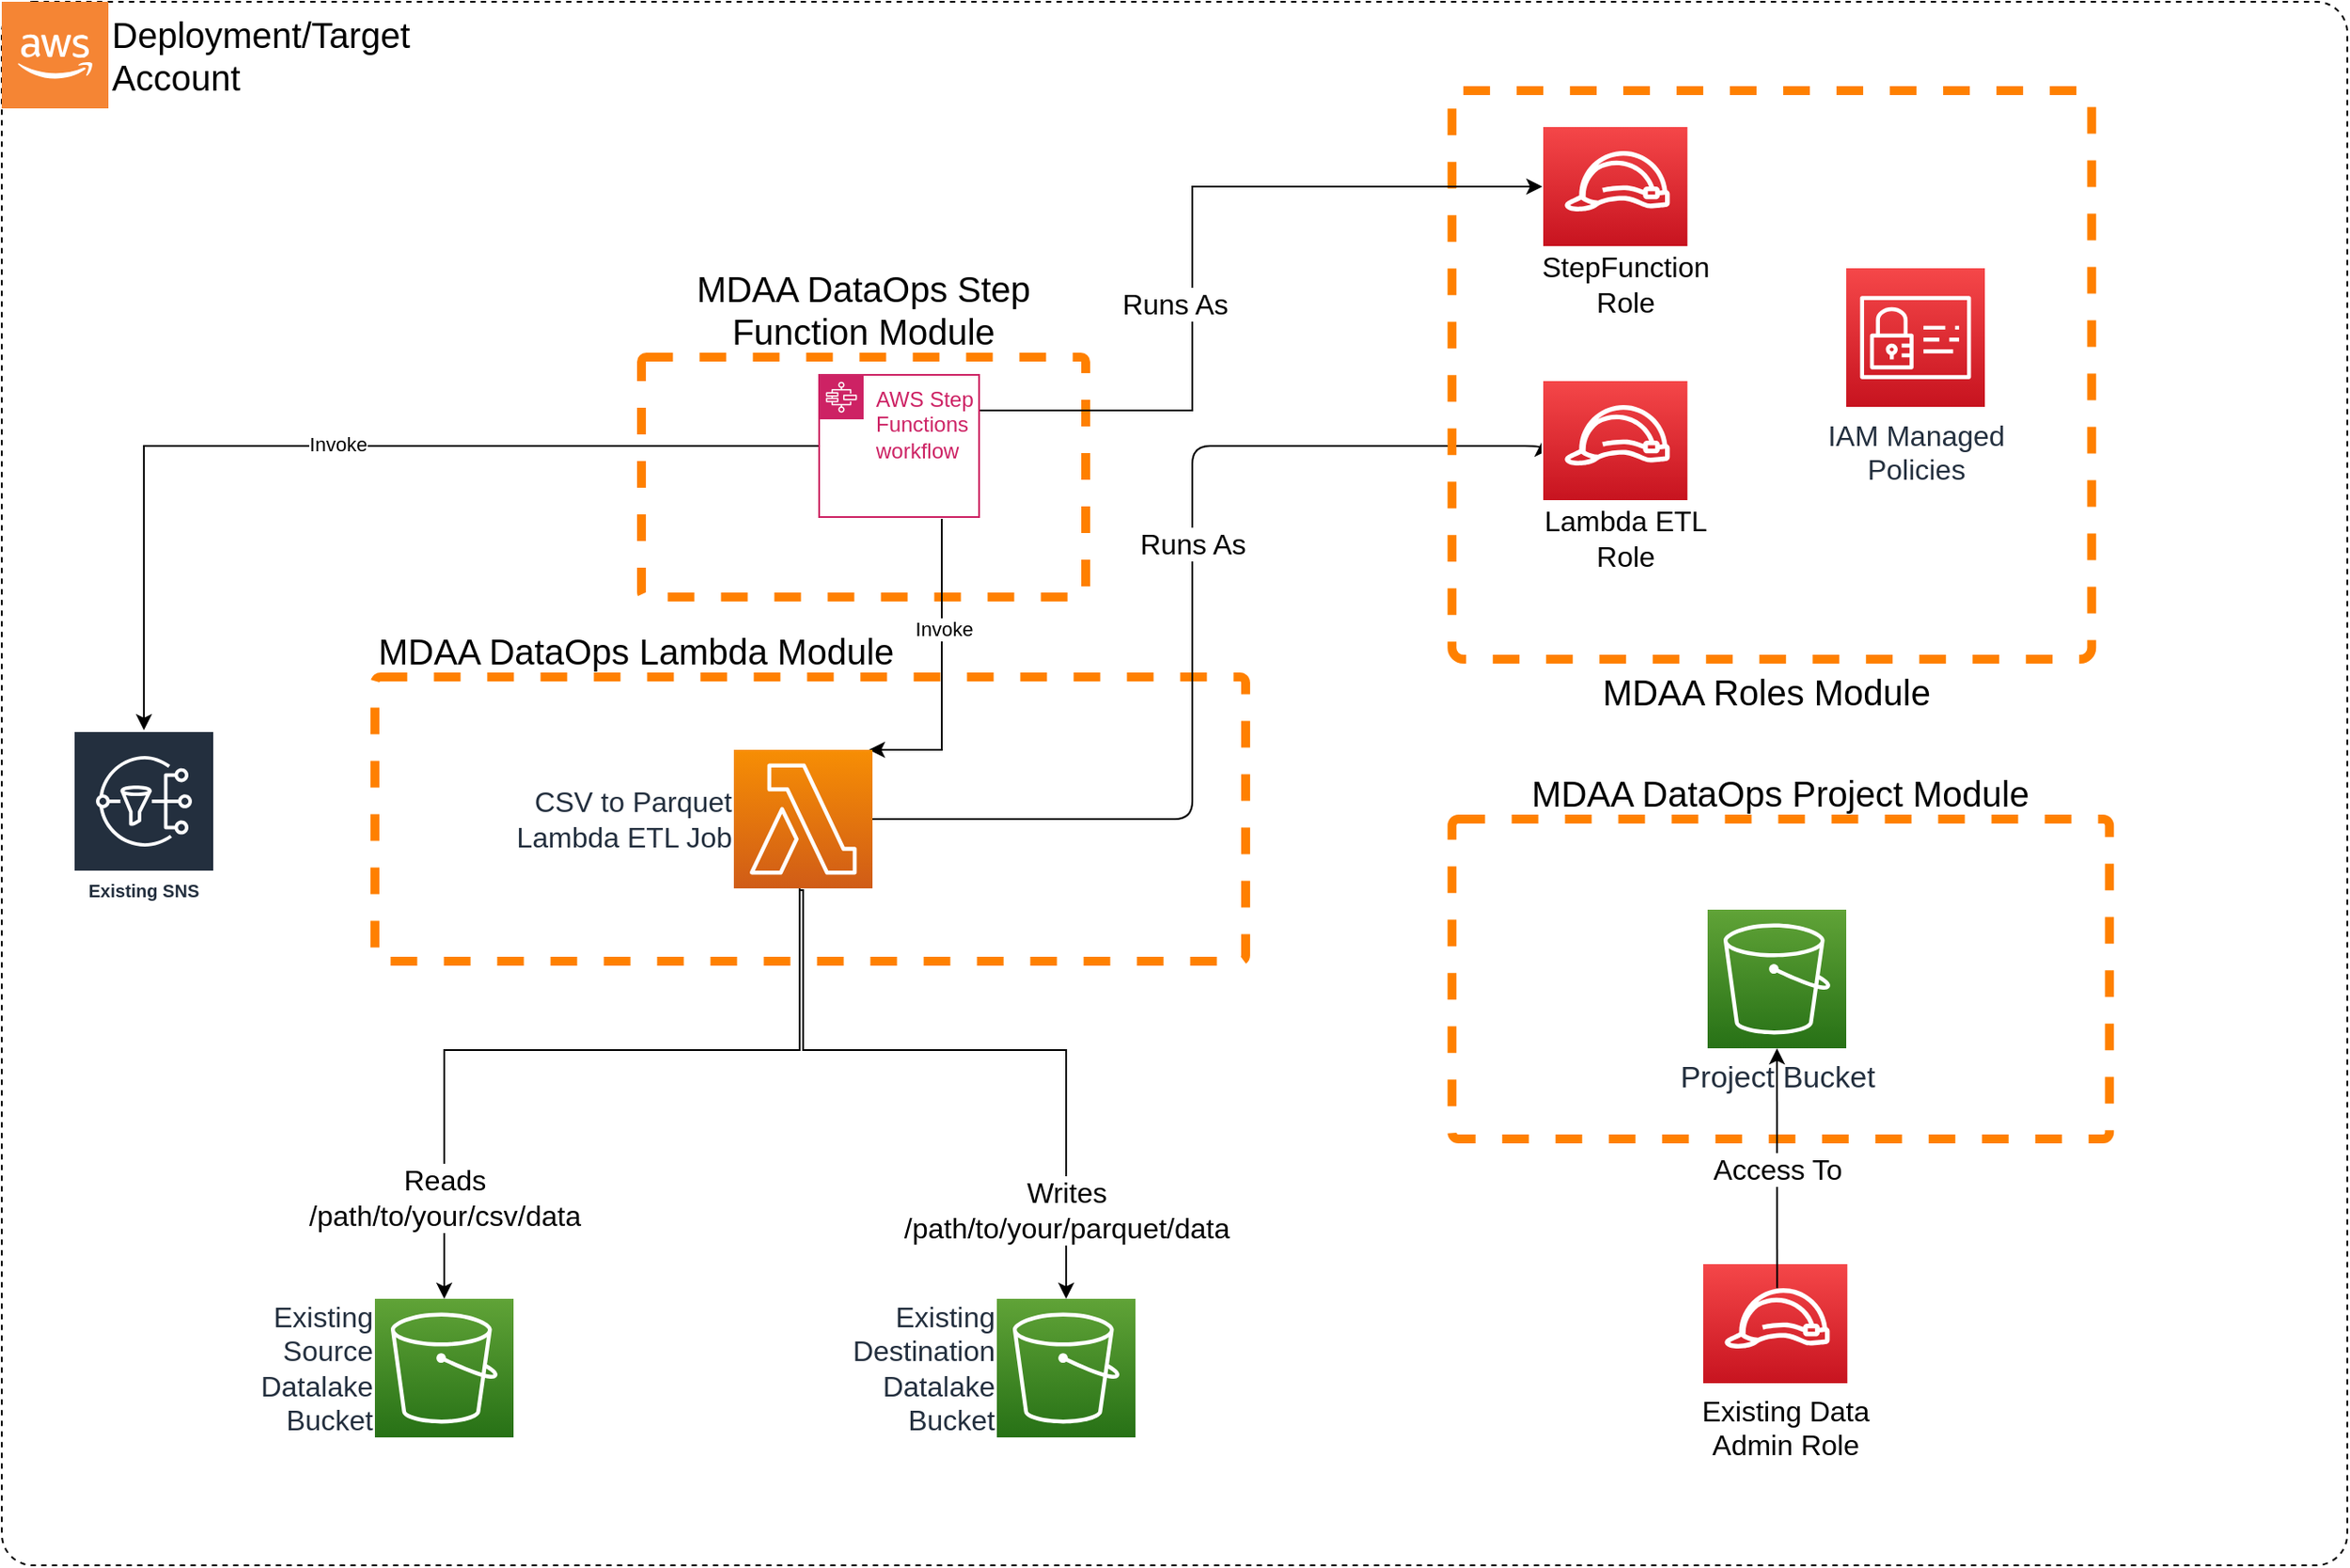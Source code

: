 <mxfile version="17.4.2" type="device"><diagram id="n5W9dpHo_4uRlmlUV37y" name="Page-1"><mxGraphModel dx="2998" dy="945" grid="1" gridSize="10" guides="1" tooltips="1" connect="1" arrows="1" fold="1" page="1" pageScale="1" pageWidth="1700" pageHeight="1100" background="#FFFFFF" math="0" shadow="0"><root><mxCell id="0"/><mxCell id="1" parent="0"/><mxCell id="Vt560z4J3A8kVG_z0Vwq-2" value="" style="rounded=1;whiteSpace=wrap;html=1;fontSize=20;fillColor=none;arcSize=2;dashed=1;" parent="1" vertex="1"><mxGeometry x="-10" y="170" width="1320" height="880" as="geometry"/></mxCell><mxCell id="70" value="MDAA DataOps Project Module" style="rounded=1;whiteSpace=wrap;html=1;fontSize=20;fillColor=none;arcSize=2;dashed=1;labelPosition=center;verticalLabelPosition=top;align=center;verticalAlign=bottom;strokeColor=#FF8000;strokeWidth=5;" parent="1" vertex="1"><mxGeometry x="806.14" y="630" width="370" height="180" as="geometry"/></mxCell><mxCell id="Vt560z4J3A8kVG_z0Vwq-4" value="Deployment/Target&lt;br style=&quot;font-size: 20px;&quot;&gt;Account" style="outlineConnect=0;dashed=0;verticalLabelPosition=middle;verticalAlign=middle;align=left;html=1;shape=mxgraph.aws3.cloud_2;fillColor=#F58534;gradientColor=none;labelPosition=right;fontSize=20;" parent="1" vertex="1"><mxGeometry x="-10" y="170" width="60" height="60" as="geometry"/></mxCell><mxCell id="Vt560z4J3A8kVG_z0Vwq-16" value="Existing&lt;br&gt;Source&lt;br&gt;Datalake&lt;br&gt;Bucket" style="sketch=0;points=[[0,0,0],[0.25,0,0],[0.5,0,0],[0.75,0,0],[1,0,0],[0,1,0],[0.25,1,0],[0.5,1,0],[0.75,1,0],[1,1,0],[0,0.25,0],[0,0.5,0],[0,0.75,0],[1,0.25,0],[1,0.5,0],[1,0.75,0]];outlineConnect=0;fontColor=#232F3E;gradientColor=#60A337;gradientDirection=north;fillColor=#277116;strokeColor=#ffffff;dashed=0;verticalLabelPosition=middle;verticalAlign=middle;align=right;html=1;fontSize=16;fontStyle=0;aspect=fixed;shape=mxgraph.aws4.resourceIcon;resIcon=mxgraph.aws4.s3;labelPosition=left;" parent="1" vertex="1"><mxGeometry x="200" y="900" width="78" height="78" as="geometry"/></mxCell><mxCell id="72" value="MDAA DataOps Lambda Module" style="rounded=1;whiteSpace=wrap;html=1;fontSize=20;fillColor=none;arcSize=2;dashed=1;labelPosition=center;verticalLabelPosition=top;align=left;verticalAlign=bottom;strokeColor=#FF8000;strokeWidth=5;" parent="1" vertex="1"><mxGeometry x="200" y="550" width="490" height="160" as="geometry"/></mxCell><mxCell id="111" value="Runs As" style="edgeStyle=orthogonalEdgeStyle;html=1;entryX=0;entryY=0.5;entryDx=0;entryDy=0;fontSize=16;exitX=1;exitY=0.5;exitDx=0;exitDy=0;exitPerimeter=0;" parent="1" target="gY-Kgg_wxaOepairX9uT-132" edge="1"><mxGeometry x="0.139" relative="1" as="geometry"><Array as="points"><mxPoint x="660" y="630"/><mxPoint x="660" y="420"/><mxPoint x="857" y="420"/></Array><mxPoint x="478" y="630" as="sourcePoint"/><mxPoint as="offset"/></mxGeometry></mxCell><mxCell id="78" value="&lt;span style=&quot;color: rgb(0, 0, 0); font-family: Helvetica; font-size: 16px; font-style: normal; font-variant-ligatures: normal; font-variant-caps: normal; font-weight: 400; letter-spacing: normal; orphans: 2; text-align: center; text-indent: 0px; text-transform: none; widows: 2; word-spacing: 0px; -webkit-text-stroke-width: 0px; background-color: rgb(255, 255, 255); text-decoration-thickness: initial; text-decoration-style: initial; text-decoration-color: initial; float: none; display: inline !important;&quot;&gt;Reads&lt;br&gt;/path/to/your/csv/data&lt;/span&gt;" style="edgeStyle=orthogonalEdgeStyle;rounded=0;html=1;entryX=0.5;entryY=0;entryDx=0;entryDy=0;entryPerimeter=0;fontSize=16;" parent="1" target="Vt560z4J3A8kVG_z0Vwq-16" edge="1"><mxGeometry x="0.735" relative="1" as="geometry"><Array as="points"><mxPoint x="439" y="760"/><mxPoint x="239" y="760"/></Array><mxPoint as="offset"/><mxPoint x="440" y="670" as="sourcePoint"/></mxGeometry></mxCell><mxCell id="105" value="MDAA Roles Module&amp;nbsp;" style="rounded=1;whiteSpace=wrap;html=1;fontSize=20;fillColor=none;arcSize=2;dashed=1;labelPosition=center;verticalLabelPosition=bottom;align=center;verticalAlign=top;strokeColor=#FF8000;strokeWidth=5;" parent="1" vertex="1"><mxGeometry x="806.14" y="220" width="360" height="320" as="geometry"/></mxCell><mxCell id="106" value="IAM Managed&lt;br style=&quot;font-size: 16px;&quot;&gt;Policies" style="sketch=0;points=[[0,0,0],[0.25,0,0],[0.5,0,0],[0.75,0,0],[1,0,0],[0,1,0],[0.25,1,0],[0.5,1,0],[0.75,1,0],[1,1,0],[0,0.25,0],[0,0.5,0],[0,0.75,0],[1,0.25,0],[1,0.5,0],[1,0.75,0]];outlineConnect=0;fontColor=#232F3E;gradientColor=#F54749;gradientDirection=north;fillColor=#C7131F;strokeColor=#ffffff;dashed=0;verticalLabelPosition=bottom;verticalAlign=top;align=center;html=1;fontSize=16;fontStyle=0;aspect=fixed;shape=mxgraph.aws4.resourceIcon;resIcon=mxgraph.aws4.identity_and_access_management;labelPosition=center;" parent="1" vertex="1"><mxGeometry x="1028.0" y="320" width="78" height="78" as="geometry"/></mxCell><mxCell id="117" value="" style="group" parent="1" vertex="1" connectable="0"><mxGeometry x="850" y="240" width="108" height="110" as="geometry"/></mxCell><mxCell id="107" value="" style="rounded=0;whiteSpace=wrap;html=1;verticalAlign=top;fillColor=#C7131F;strokeColor=#ffffff;fontColor=#232F3E;sketch=0;gradientColor=#F54749;gradientDirection=north;dashed=0;fontStyle=0;" parent="117" vertex="1"><mxGeometry x="7" width="82.14" height="68" as="geometry"/></mxCell><mxCell id="108" value="" style="sketch=0;outlineConnect=0;dashed=0;verticalLabelPosition=bottom;verticalAlign=top;align=center;html=1;fontSize=12;fontStyle=0;aspect=fixed;pointerEvents=1;shape=mxgraph.aws4.role;" parent="117" vertex="1"><mxGeometry x="19.01" y="14" width="60.27" height="34" as="geometry"/></mxCell><mxCell id="110" value="StepFunction Role" style="text;html=1;strokeColor=none;fillColor=none;align=center;verticalAlign=middle;whiteSpace=wrap;rounded=0;fontSize=16;" parent="117" vertex="1"><mxGeometry y="68" width="108" height="42" as="geometry"/></mxCell><mxCell id="118" value="" style="group" parent="1" vertex="1" connectable="0"><mxGeometry x="940" y="880" width="108" height="98" as="geometry"/></mxCell><mxCell id="119" value="" style="rounded=0;whiteSpace=wrap;html=1;verticalAlign=top;fillColor=#C7131F;strokeColor=#ffffff;fontColor=#232F3E;sketch=0;gradientColor=#F54749;gradientDirection=north;dashed=0;fontStyle=0;" parent="118" vertex="1"><mxGeometry x="7" width="82.14" height="68" as="geometry"/></mxCell><mxCell id="120" value="" style="sketch=0;outlineConnect=0;dashed=0;verticalLabelPosition=bottom;verticalAlign=top;align=center;html=1;fontSize=12;fontStyle=0;aspect=fixed;pointerEvents=1;shape=mxgraph.aws4.role;" parent="118" vertex="1"><mxGeometry x="19.01" y="14" width="60.27" height="34" as="geometry"/></mxCell><mxCell id="121" value="&lt;br&gt;Existing Data Admin Role" style="text;html=1;strokeColor=none;fillColor=none;align=center;verticalAlign=middle;whiteSpace=wrap;rounded=0;fontSize=16;" parent="118" vertex="1"><mxGeometry y="68" width="108" height="30" as="geometry"/></mxCell><mxCell id="123" value="&lt;font style=&quot;font-size: 17px;&quot;&gt;Project Bucket&lt;/font&gt;" style="sketch=0;points=[[0,0,0],[0.25,0,0],[0.5,0,0],[0.75,0,0],[1,0,0],[0,1,0],[0.25,1,0],[0.5,1,0],[0.75,1,0],[1,1,0],[0,0.25,0],[0,0.5,0],[0,0.75,0],[1,0.25,0],[1,0.5,0],[1,0.75,0]];outlineConnect=0;fontColor=#232F3E;gradientColor=#60A337;gradientDirection=north;fillColor=#277116;strokeColor=#ffffff;dashed=0;verticalLabelPosition=bottom;verticalAlign=top;align=center;html=1;fontSize=12;fontStyle=0;aspect=fixed;shape=mxgraph.aws4.resourceIcon;resIcon=mxgraph.aws4.s3;" parent="1" vertex="1"><mxGeometry x="950" y="681" width="78" height="78" as="geometry"/></mxCell><mxCell id="125" value="Access To" style="edgeStyle=none;html=1;fontSize=16;" parent="1" source="120" target="123" edge="1"><mxGeometry relative="1" as="geometry"/></mxCell><mxCell id="130" value="Existing&lt;br&gt;Destination&lt;br&gt;Datalake&lt;br&gt;Bucket" style="sketch=0;points=[[0,0,0],[0.25,0,0],[0.5,0,0],[0.75,0,0],[1,0,0],[0,1,0],[0.25,1,0],[0.5,1,0],[0.75,1,0],[1,1,0],[0,0.25,0],[0,0.5,0],[0,0.75,0],[1,0.25,0],[1,0.5,0],[1,0.75,0]];outlineConnect=0;fontColor=#232F3E;gradientColor=#60A337;gradientDirection=north;fillColor=#277116;strokeColor=#ffffff;dashed=0;verticalLabelPosition=middle;verticalAlign=middle;align=right;html=1;fontSize=16;fontStyle=0;aspect=fixed;shape=mxgraph.aws4.resourceIcon;resIcon=mxgraph.aws4.s3;labelPosition=left;" parent="1" vertex="1"><mxGeometry x="550" y="900" width="78" height="78" as="geometry"/></mxCell><mxCell id="131" value="&lt;span style=&quot;color: rgb(0, 0, 0); font-family: Helvetica; font-size: 16px; font-style: normal; font-variant-ligatures: normal; font-variant-caps: normal; font-weight: 400; letter-spacing: normal; orphans: 2; text-align: center; text-indent: 0px; text-transform: none; widows: 2; word-spacing: 0px; -webkit-text-stroke-width: 0px; background-color: rgb(255, 255, 255); text-decoration-thickness: initial; text-decoration-style: initial; text-decoration-color: initial; float: none; display: inline !important;&quot;&gt;Writes&lt;br&gt;/path/to/your/parquet/data&lt;/span&gt;" style="edgeStyle=orthogonalEdgeStyle;rounded=0;html=1;entryX=0.5;entryY=0;entryDx=0;entryDy=0;entryPerimeter=0;fontSize=16;exitX=0.5;exitY=1;exitDx=0;exitDy=0;exitPerimeter=0;" parent="1" target="130" edge="1"><mxGeometry x="0.735" relative="1" as="geometry"><Array as="points"><mxPoint x="439" y="670"/><mxPoint x="441" y="670"/><mxPoint x="441" y="760"/><mxPoint x="589" y="760"/></Array><mxPoint as="offset"/><mxPoint x="439" y="669" as="sourcePoint"/></mxGeometry></mxCell><mxCell id="bqw1xytZivlEsjfQPh1e-132" value="MDAA DataOps Step Function Module" style="rounded=1;whiteSpace=wrap;html=1;fontSize=20;fillColor=none;arcSize=2;dashed=1;labelPosition=center;verticalLabelPosition=top;align=center;verticalAlign=bottom;strokeColor=#FF8000;strokeWidth=5;" parent="1" vertex="1"><mxGeometry x="350" y="370" width="250" height="135" as="geometry"/></mxCell><mxCell id="bqw1xytZivlEsjfQPh1e-134" style="edgeStyle=orthogonalEdgeStyle;rounded=0;orthogonalLoop=1;jettySize=auto;html=1;" parent="1" edge="1"><mxGeometry relative="1" as="geometry"><mxPoint x="478" y="591" as="targetPoint"/><Array as="points"><mxPoint x="519" y="591"/></Array><mxPoint x="519" y="461" as="sourcePoint"/></mxGeometry></mxCell><mxCell id="gY-Kgg_wxaOepairX9uT-140" value="Invoke" style="edgeLabel;html=1;align=center;verticalAlign=middle;resizable=0;points=[];" vertex="1" connectable="0" parent="bqw1xytZivlEsjfQPh1e-134"><mxGeometry x="-0.292" y="1" relative="1" as="geometry"><mxPoint y="1" as="offset"/></mxGeometry></mxCell><mxCell id="gY-Kgg_wxaOepairX9uT-131" value="" style="group" vertex="1" connectable="0" parent="1"><mxGeometry x="850" y="383" width="108" height="110" as="geometry"/></mxCell><mxCell id="gY-Kgg_wxaOepairX9uT-132" value="" style="rounded=0;whiteSpace=wrap;html=1;verticalAlign=top;fillColor=#C7131F;strokeColor=#ffffff;fontColor=#232F3E;sketch=0;gradientColor=#F54749;gradientDirection=north;dashed=0;fontStyle=0;" vertex="1" parent="gY-Kgg_wxaOepairX9uT-131"><mxGeometry x="7" width="82.14" height="68" as="geometry"/></mxCell><mxCell id="gY-Kgg_wxaOepairX9uT-133" value="" style="sketch=0;outlineConnect=0;dashed=0;verticalLabelPosition=bottom;verticalAlign=top;align=center;html=1;fontSize=12;fontStyle=0;aspect=fixed;pointerEvents=1;shape=mxgraph.aws4.role;" vertex="1" parent="gY-Kgg_wxaOepairX9uT-131"><mxGeometry x="19.01" y="14" width="60.27" height="34" as="geometry"/></mxCell><mxCell id="gY-Kgg_wxaOepairX9uT-134" value="Lambda ETL Role" style="text;html=1;strokeColor=none;fillColor=none;align=center;verticalAlign=middle;whiteSpace=wrap;rounded=0;fontSize=16;" vertex="1" parent="gY-Kgg_wxaOepairX9uT-131"><mxGeometry y="68" width="108" height="42" as="geometry"/></mxCell><mxCell id="gY-Kgg_wxaOepairX9uT-135" value="&lt;span style=&quot;text-align: right ; font-size: 16px&quot;&gt;CSV to Parquet&lt;/span&gt;&lt;br style=&quot;text-align: right ; font-size: 16px&quot;&gt;&lt;span style=&quot;text-align: right ; font-size: 16px&quot;&gt;Lambda ETL Job&lt;/span&gt;" style="sketch=0;points=[[0,0,0],[0.25,0,0],[0.5,0,0],[0.75,0,0],[1,0,0],[0,1,0],[0.25,1,0],[0.5,1,0],[0.75,1,0],[1,1,0],[0,0.25,0],[0,0.5,0],[0,0.75,0],[1,0.25,0],[1,0.5,0],[1,0.75,0]];outlineConnect=0;fontColor=#232F3E;gradientColor=#F78E04;gradientDirection=north;fillColor=#D05C17;strokeColor=#ffffff;dashed=0;verticalLabelPosition=middle;verticalAlign=middle;align=right;html=1;fontSize=12;fontStyle=0;aspect=fixed;shape=mxgraph.aws4.resourceIcon;resIcon=mxgraph.aws4.lambda;labelPosition=left;" vertex="1" parent="1"><mxGeometry x="402" y="591" width="78" height="78" as="geometry"/></mxCell><mxCell id="gY-Kgg_wxaOepairX9uT-139" style="edgeStyle=orthogonalEdgeStyle;rounded=0;orthogonalLoop=1;jettySize=auto;html=1;" edge="1" parent="1" source="gY-Kgg_wxaOepairX9uT-137" target="gY-Kgg_wxaOepairX9uT-138"><mxGeometry relative="1" as="geometry"/></mxCell><mxCell id="gY-Kgg_wxaOepairX9uT-141" value="Invoke" style="edgeLabel;html=1;align=center;verticalAlign=middle;resizable=0;points=[];" vertex="1" connectable="0" parent="gY-Kgg_wxaOepairX9uT-139"><mxGeometry x="0.006" y="-1" relative="1" as="geometry"><mxPoint as="offset"/></mxGeometry></mxCell><mxCell id="gY-Kgg_wxaOepairX9uT-142" value="&lt;span style=&quot;font-size: 16px&quot;&gt;Runs As&lt;/span&gt;" style="edgeStyle=orthogonalEdgeStyle;rounded=0;orthogonalLoop=1;jettySize=auto;html=1;entryX=0;entryY=0.5;entryDx=0;entryDy=0;" edge="1" parent="1" source="gY-Kgg_wxaOepairX9uT-137" target="107"><mxGeometry x="-0.187" y="10" relative="1" as="geometry"><Array as="points"><mxPoint x="660" y="400"/><mxPoint x="660" y="274"/></Array><mxPoint as="offset"/></mxGeometry></mxCell><mxCell id="gY-Kgg_wxaOepairX9uT-137" value="AWS Step Functions workflow" style="points=[[0,0],[0.25,0],[0.5,0],[0.75,0],[1,0],[1,0.25],[1,0.5],[1,0.75],[1,1],[0.75,1],[0.5,1],[0.25,1],[0,1],[0,0.75],[0,0.5],[0,0.25]];outlineConnect=0;gradientColor=none;html=1;whiteSpace=wrap;fontSize=12;fontStyle=0;container=1;pointerEvents=0;collapsible=0;recursiveResize=0;shape=mxgraph.aws4.group;grIcon=mxgraph.aws4.group_aws_step_functions_workflow;strokeColor=#CD2264;fillColor=none;verticalAlign=top;align=left;spacingLeft=30;fontColor=#CD2264;dashed=0;" vertex="1" parent="1"><mxGeometry x="450" y="380" width="90" height="80" as="geometry"/></mxCell><mxCell id="gY-Kgg_wxaOepairX9uT-138" value="Existing SNS" style="sketch=0;outlineConnect=0;fontColor=#232F3E;gradientColor=none;strokeColor=#ffffff;fillColor=#232F3E;dashed=0;verticalLabelPosition=middle;verticalAlign=bottom;align=center;html=1;whiteSpace=wrap;fontSize=10;fontStyle=1;spacing=3;shape=mxgraph.aws4.productIcon;prIcon=mxgraph.aws4.sns;" vertex="1" parent="1"><mxGeometry x="30" y="580" width="80" height="100" as="geometry"/></mxCell></root></mxGraphModel></diagram></mxfile>